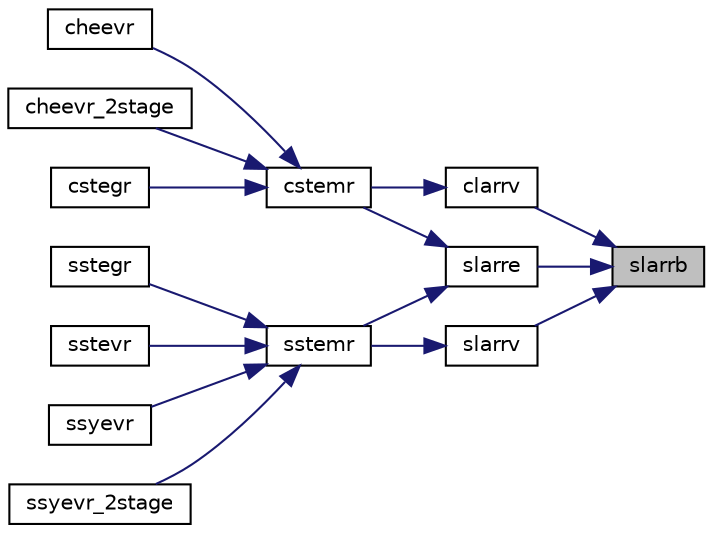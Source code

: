 digraph "slarrb"
{
 // LATEX_PDF_SIZE
  edge [fontname="Helvetica",fontsize="10",labelfontname="Helvetica",labelfontsize="10"];
  node [fontname="Helvetica",fontsize="10",shape=record];
  rankdir="RL";
  Node1 [label="slarrb",height=0.2,width=0.4,color="black", fillcolor="grey75", style="filled", fontcolor="black",tooltip="SLARRB provides limited bisection to locate eigenvalues for more accuracy."];
  Node1 -> Node2 [dir="back",color="midnightblue",fontsize="10",style="solid",fontname="Helvetica"];
  Node2 [label="clarrv",height=0.2,width=0.4,color="black", fillcolor="white", style="filled",URL="$clarrv_8f.html#afca688d32e9f8491d559ee79e871b01b",tooltip="CLARRV computes the eigenvectors of the tridiagonal matrix T = L D LT given L, D and the eigenvalues ..."];
  Node2 -> Node3 [dir="back",color="midnightblue",fontsize="10",style="solid",fontname="Helvetica"];
  Node3 [label="cstemr",height=0.2,width=0.4,color="black", fillcolor="white", style="filled",URL="$cstemr_8f.html#acd1092f50642c9ee6305e7c2a6492e9c",tooltip="CSTEMR"];
  Node3 -> Node4 [dir="back",color="midnightblue",fontsize="10",style="solid",fontname="Helvetica"];
  Node4 [label="cheevr",height=0.2,width=0.4,color="black", fillcolor="white", style="filled",URL="$cheevr_8f.html#ac02f8a55f35ec7767a36b5a9f3ebb0d8",tooltip="CHEEVR computes the eigenvalues and, optionally, the left and/or right eigenvectors for HE matrices"];
  Node3 -> Node5 [dir="back",color="midnightblue",fontsize="10",style="solid",fontname="Helvetica"];
  Node5 [label="cheevr_2stage",height=0.2,width=0.4,color="black", fillcolor="white", style="filled",URL="$cheevr__2stage_8f.html#a378c442e3a5e9ef21a80e3c26c5b4050",tooltip="CHEEVR_2STAGE computes the eigenvalues and, optionally, the left and/or right eigenvectors for HE mat..."];
  Node3 -> Node6 [dir="back",color="midnightblue",fontsize="10",style="solid",fontname="Helvetica"];
  Node6 [label="cstegr",height=0.2,width=0.4,color="black", fillcolor="white", style="filled",URL="$cstegr_8f.html#ae6f269ca9edc82f6b7e6d96ac65f9758",tooltip="CSTEGR"];
  Node1 -> Node7 [dir="back",color="midnightblue",fontsize="10",style="solid",fontname="Helvetica"];
  Node7 [label="slarre",height=0.2,width=0.4,color="black", fillcolor="white", style="filled",URL="$slarre_8f.html#a4a2b9dcf8e9c8f368fb6d39506781f46",tooltip="SLARRE given the tridiagonal matrix T, sets small off-diagonal elements to zero and for each unreduce..."];
  Node7 -> Node3 [dir="back",color="midnightblue",fontsize="10",style="solid",fontname="Helvetica"];
  Node7 -> Node8 [dir="back",color="midnightblue",fontsize="10",style="solid",fontname="Helvetica"];
  Node8 [label="sstemr",height=0.2,width=0.4,color="black", fillcolor="white", style="filled",URL="$sstemr_8f.html#a6f79c320fcafc13559dd954f648858e7",tooltip="SSTEMR"];
  Node8 -> Node9 [dir="back",color="midnightblue",fontsize="10",style="solid",fontname="Helvetica"];
  Node9 [label="sstegr",height=0.2,width=0.4,color="black", fillcolor="white", style="filled",URL="$sstegr_8f.html#a0ac5ed62b2453c707560d76f3a0c3d1b",tooltip="SSTEGR"];
  Node8 -> Node10 [dir="back",color="midnightblue",fontsize="10",style="solid",fontname="Helvetica"];
  Node10 [label="sstevr",height=0.2,width=0.4,color="black", fillcolor="white", style="filled",URL="$sstevr_8f.html#aee807b6868003c11b1b1741576c0f06b",tooltip="SSTEVR computes the eigenvalues and, optionally, the left and/or right eigenvectors for OTHER matrice..."];
  Node8 -> Node11 [dir="back",color="midnightblue",fontsize="10",style="solid",fontname="Helvetica"];
  Node11 [label="ssyevr",height=0.2,width=0.4,color="black", fillcolor="white", style="filled",URL="$ssyevr_8f.html#a24155d2da67fb4a896c5f8257589b19f",tooltip="SSYEVR computes the eigenvalues and, optionally, the left and/or right eigenvectors for SY matrices"];
  Node8 -> Node12 [dir="back",color="midnightblue",fontsize="10",style="solid",fontname="Helvetica"];
  Node12 [label="ssyevr_2stage",height=0.2,width=0.4,color="black", fillcolor="white", style="filled",URL="$ssyevr__2stage_8f.html#acdcfccbd51404d755a5b08c188d74a6f",tooltip="SSYEVR_2STAGE computes the eigenvalues and, optionally, the left and/or right eigenvectors for SY mat..."];
  Node1 -> Node13 [dir="back",color="midnightblue",fontsize="10",style="solid",fontname="Helvetica"];
  Node13 [label="slarrv",height=0.2,width=0.4,color="black", fillcolor="white", style="filled",URL="$slarrv_8f.html#af914549478e70da2caeb2612a265650f",tooltip="SLARRV computes the eigenvectors of the tridiagonal matrix T = L D LT given L, D and the eigenvalues ..."];
  Node13 -> Node8 [dir="back",color="midnightblue",fontsize="10",style="solid",fontname="Helvetica"];
}
